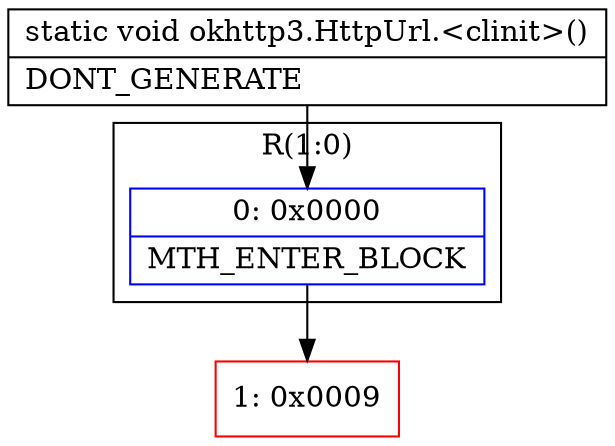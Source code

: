 digraph "CFG forokhttp3.HttpUrl.\<clinit\>()V" {
subgraph cluster_Region_1810565004 {
label = "R(1:0)";
node [shape=record,color=blue];
Node_0 [shape=record,label="{0\:\ 0x0000|MTH_ENTER_BLOCK\l}"];
}
Node_1 [shape=record,color=red,label="{1\:\ 0x0009}"];
MethodNode[shape=record,label="{static void okhttp3.HttpUrl.\<clinit\>()  | DONT_GENERATE\l}"];
MethodNode -> Node_0;
Node_0 -> Node_1;
}


